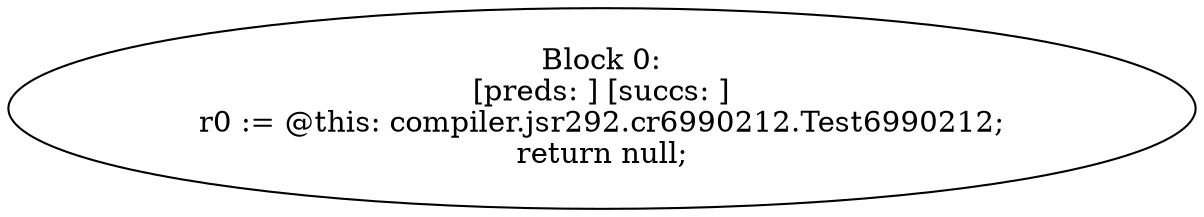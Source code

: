 digraph "unitGraph" {
    "Block 0:
[preds: ] [succs: ]
r0 := @this: compiler.jsr292.cr6990212.Test6990212;
return null;
"
}
